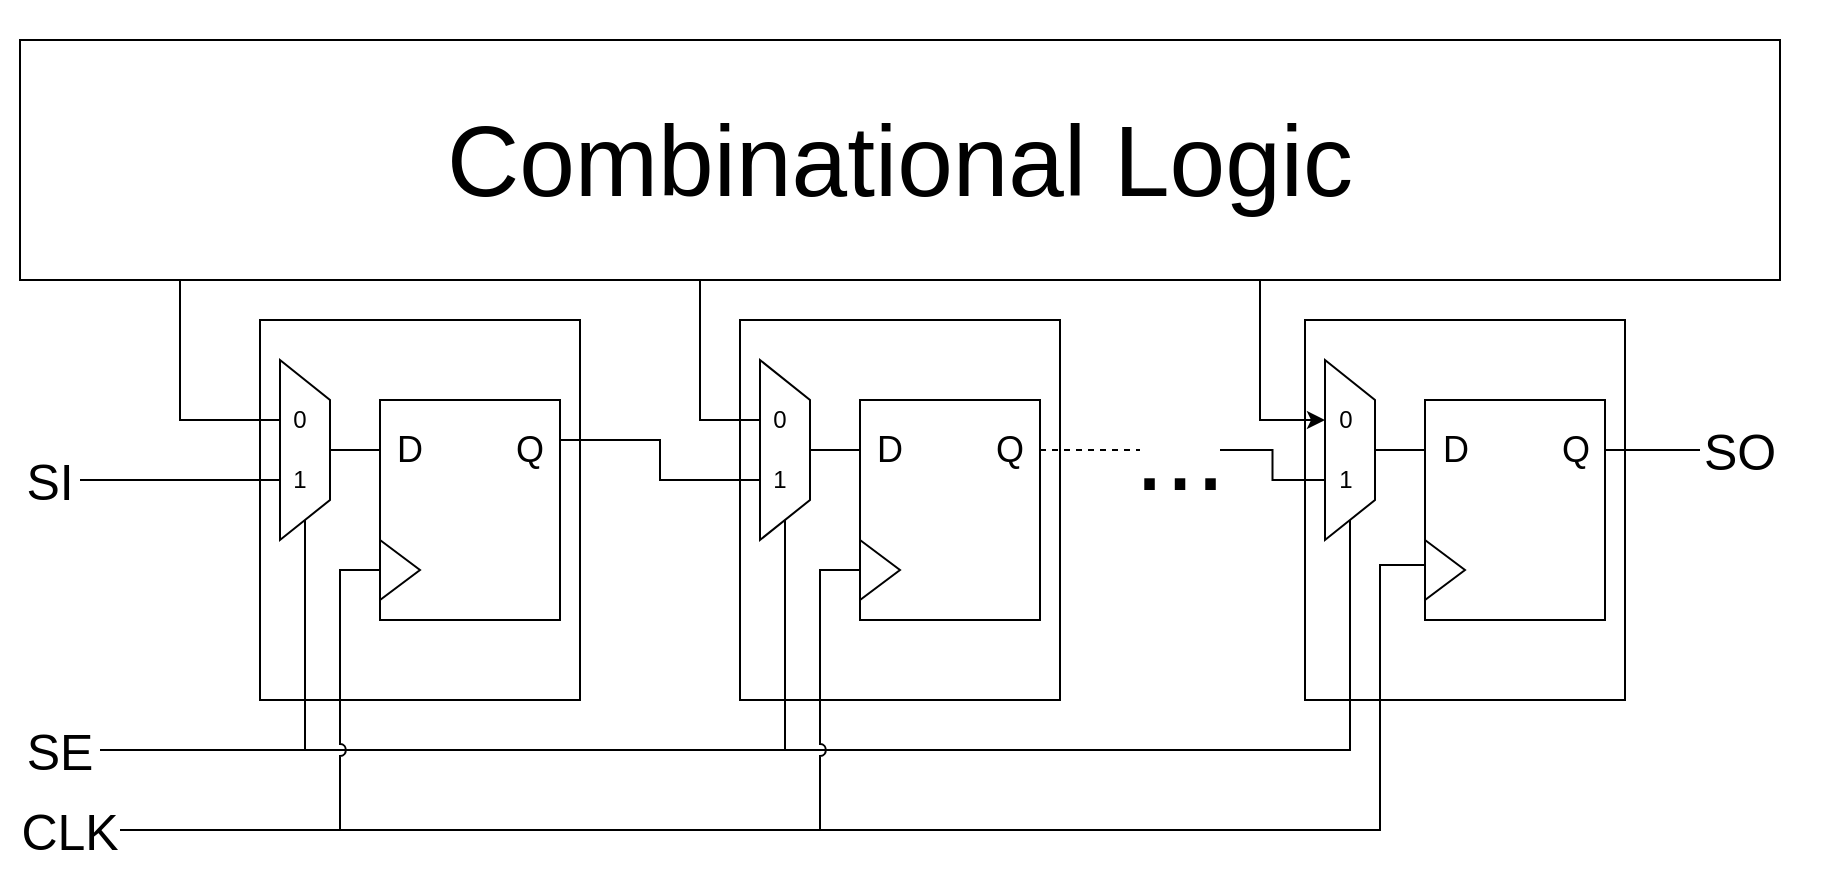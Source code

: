 <mxfile version="25.0.3">
  <diagram name="Page-1" id="7IZlaRfim9HSo66foFJ8">
    <mxGraphModel dx="1656" dy="902" grid="1" gridSize="10" guides="1" tooltips="1" connect="1" arrows="1" fold="1" page="1" pageScale="1" pageWidth="850" pageHeight="1100" math="0" shadow="0">
      <root>
        <mxCell id="0" />
        <mxCell id="1" parent="0" />
        <mxCell id="VJRqqUAFZRw3W8uB-F1p-1" value="" style="rounded=0;whiteSpace=wrap;html=1;strokeColor=none;" vertex="1" parent="1">
          <mxGeometry x="70" y="440" width="910" height="440" as="geometry" />
        </mxCell>
        <mxCell id="h_FR4b3SNnd64EsKBZ6_-36" value="" style="rounded=0;whiteSpace=wrap;html=1;" parent="1" vertex="1">
          <mxGeometry x="722.5" y="600" width="160" height="190" as="geometry" />
        </mxCell>
        <mxCell id="h_FR4b3SNnd64EsKBZ6_-1" value="" style="rounded=0;whiteSpace=wrap;html=1;" parent="1" vertex="1">
          <mxGeometry x="200" y="600" width="160" height="190" as="geometry" />
        </mxCell>
        <mxCell id="h_FR4b3SNnd64EsKBZ6_-18" value="" style="rounded=0;whiteSpace=wrap;html=1;" parent="1" vertex="1">
          <mxGeometry x="440" y="600" width="160" height="190" as="geometry" />
        </mxCell>
        <mxCell id="h_FR4b3SNnd64EsKBZ6_-32" style="edgeStyle=orthogonalEdgeStyle;rounded=0;orthogonalLoop=1;jettySize=auto;html=1;exitX=0.11;exitY=1;exitDx=0;exitDy=0;exitPerimeter=0;entryX=0;entryY=0.25;entryDx=0;entryDy=0;endArrow=none;endFill=0;" parent="1" source="h_FR4b3SNnd64EsKBZ6_-2" target="h_FR4b3SNnd64EsKBZ6_-11" edge="1">
          <mxGeometry relative="1" as="geometry">
            <Array as="points">
              <mxPoint x="160" y="520" />
              <mxPoint x="160" y="650" />
              <mxPoint x="210" y="650" />
            </Array>
          </mxGeometry>
        </mxCell>
        <mxCell id="h_FR4b3SNnd64EsKBZ6_-35" style="edgeStyle=orthogonalEdgeStyle;rounded=0;orthogonalLoop=1;jettySize=auto;html=1;exitX=0.25;exitY=1;exitDx=0;exitDy=0;exitPerimeter=0;entryX=0;entryY=0.5;entryDx=0;entryDy=0;endArrow=none;endFill=0;" parent="1" source="h_FR4b3SNnd64EsKBZ6_-2" target="h_FR4b3SNnd64EsKBZ6_-26" edge="1">
          <mxGeometry relative="1" as="geometry">
            <Array as="points">
              <mxPoint x="420" y="520" />
              <mxPoint x="420" y="650" />
            </Array>
          </mxGeometry>
        </mxCell>
        <mxCell id="h_FR4b3SNnd64EsKBZ6_-48" style="edgeStyle=orthogonalEdgeStyle;rounded=0;orthogonalLoop=1;jettySize=auto;html=1;exitX=0.67;exitY=1;exitDx=0;exitDy=0;exitPerimeter=0;entryX=0;entryY=0.5;entryDx=0;entryDy=0;" parent="1" source="h_FR4b3SNnd64EsKBZ6_-2" target="h_FR4b3SNnd64EsKBZ6_-44" edge="1">
          <mxGeometry relative="1" as="geometry">
            <Array as="points">
              <mxPoint x="700" y="520" />
              <mxPoint x="700" y="650" />
            </Array>
          </mxGeometry>
        </mxCell>
        <mxCell id="h_FR4b3SNnd64EsKBZ6_-2" value="&lt;font style=&quot;font-size: 50px;&quot;&gt;Combinational Logic&lt;/font&gt;" style="rounded=0;whiteSpace=wrap;html=1;points=[[0,0,0,0,0],[0,0.25,0,0,0],[0,0.5,0,0,0],[0,0.75,0,0,0],[0,1,0,0,0],[0.11,1,0,0,0],[0.22,1,0,0,0],[0.25,0,0,0,0],[0.25,1,0,0,0],[0.33,1,0,0,0],[0.44,1,0,0,0],[0.5,0,0,0,0],[0.5,1,0,0,0],[0.56,1,0,0,0],[0.67,1,0,0,0],[0.75,0,0,0,0],[0.75,1,0,0,0],[0.78,1,0,0,0],[0.89,1,0,0,0],[1,0,0,0,0],[1,0.25,0,0,0],[1,0.5,0,0,0],[1,0.75,0,0,0],[1,1,0,0,0]];" parent="1" vertex="1">
          <mxGeometry x="80" y="460" width="880" height="120" as="geometry" />
        </mxCell>
        <mxCell id="h_FR4b3SNnd64EsKBZ6_-7" style="edgeStyle=orthogonalEdgeStyle;rounded=0;orthogonalLoop=1;jettySize=auto;html=1;entryX=0;entryY=0.5;entryDx=0;entryDy=0;endArrow=none;endFill=0;" parent="1" source="h_FR4b3SNnd64EsKBZ6_-3" target="h_FR4b3SNnd64EsKBZ6_-6" edge="1">
          <mxGeometry relative="1" as="geometry" />
        </mxCell>
        <mxCell id="h_FR4b3SNnd64EsKBZ6_-3" value="" style="shape=trapezoid;perimeter=trapezoidPerimeter;whiteSpace=wrap;html=1;fixedSize=1;rotation=90;" parent="1" vertex="1">
          <mxGeometry x="177.5" y="652.5" width="90" height="25" as="geometry" />
        </mxCell>
        <mxCell id="h_FR4b3SNnd64EsKBZ6_-4" value="" style="rounded=0;whiteSpace=wrap;html=1;" parent="1" vertex="1">
          <mxGeometry x="260" y="640" width="90" height="110" as="geometry" />
        </mxCell>
        <mxCell id="h_FR4b3SNnd64EsKBZ6_-27" style="edgeStyle=orthogonalEdgeStyle;rounded=0;orthogonalLoop=1;jettySize=auto;html=1;entryX=0;entryY=0.5;entryDx=0;entryDy=0;endArrow=none;endFill=0;" parent="1" source="h_FR4b3SNnd64EsKBZ6_-5" target="h_FR4b3SNnd64EsKBZ6_-25" edge="1">
          <mxGeometry relative="1" as="geometry">
            <Array as="points">
              <mxPoint x="400" y="660" />
              <mxPoint x="400" y="680" />
            </Array>
          </mxGeometry>
        </mxCell>
        <mxCell id="h_FR4b3SNnd64EsKBZ6_-5" value="&lt;font style=&quot;font-size: 18px;&quot;&gt;Q&lt;/font&gt;" style="text;html=1;align=center;verticalAlign=middle;whiteSpace=wrap;rounded=0;" parent="1" vertex="1">
          <mxGeometry x="320" y="650" width="30" height="30" as="geometry" />
        </mxCell>
        <mxCell id="h_FR4b3SNnd64EsKBZ6_-6" value="&lt;font style=&quot;font-size: 18px;&quot;&gt;D&lt;/font&gt;" style="text;html=1;align=center;verticalAlign=middle;whiteSpace=wrap;rounded=0;" parent="1" vertex="1">
          <mxGeometry x="260" y="650" width="30" height="30" as="geometry" />
        </mxCell>
        <mxCell id="h_FR4b3SNnd64EsKBZ6_-9" value="" style="triangle;whiteSpace=wrap;html=1;" parent="1" vertex="1">
          <mxGeometry x="260" y="710" width="20" height="30" as="geometry" />
        </mxCell>
        <mxCell id="h_FR4b3SNnd64EsKBZ6_-10" value="1" style="text;html=1;align=center;verticalAlign=middle;whiteSpace=wrap;rounded=0;" parent="1" vertex="1">
          <mxGeometry x="210" y="670" width="20" height="20" as="geometry" />
        </mxCell>
        <mxCell id="h_FR4b3SNnd64EsKBZ6_-11" value="0" style="text;html=1;align=center;verticalAlign=middle;whiteSpace=wrap;rounded=0;" parent="1" vertex="1">
          <mxGeometry x="210" y="640" width="20" height="20" as="geometry" />
        </mxCell>
        <mxCell id="h_FR4b3SNnd64EsKBZ6_-14" style="edgeStyle=orthogonalEdgeStyle;rounded=0;orthogonalLoop=1;jettySize=auto;html=1;entryX=1;entryY=0.5;entryDx=0;entryDy=0;endArrow=none;endFill=0;" parent="1" source="h_FR4b3SNnd64EsKBZ6_-13" target="h_FR4b3SNnd64EsKBZ6_-3" edge="1">
          <mxGeometry relative="1" as="geometry" />
        </mxCell>
        <mxCell id="h_FR4b3SNnd64EsKBZ6_-31" style="edgeStyle=orthogonalEdgeStyle;rounded=0;orthogonalLoop=1;jettySize=auto;html=1;entryX=1;entryY=0.5;entryDx=0;entryDy=0;endArrow=none;endFill=0;jumpStyle=arc;" parent="1" source="h_FR4b3SNnd64EsKBZ6_-13" target="h_FR4b3SNnd64EsKBZ6_-20" edge="1">
          <mxGeometry relative="1" as="geometry" />
        </mxCell>
        <mxCell id="h_FR4b3SNnd64EsKBZ6_-46" style="edgeStyle=orthogonalEdgeStyle;rounded=0;orthogonalLoop=1;jettySize=auto;html=1;entryX=1;entryY=0.5;entryDx=0;entryDy=0;endArrow=none;endFill=0;" parent="1" source="h_FR4b3SNnd64EsKBZ6_-13" target="h_FR4b3SNnd64EsKBZ6_-38" edge="1">
          <mxGeometry relative="1" as="geometry" />
        </mxCell>
        <mxCell id="h_FR4b3SNnd64EsKBZ6_-13" value="&lt;font style=&quot;font-size: 25px;&quot;&gt;SE&lt;/font&gt;" style="text;html=1;align=center;verticalAlign=middle;whiteSpace=wrap;rounded=0;" parent="1" vertex="1">
          <mxGeometry x="80" y="800" width="40" height="30" as="geometry" />
        </mxCell>
        <mxCell id="h_FR4b3SNnd64EsKBZ6_-17" style="edgeStyle=orthogonalEdgeStyle;rounded=0;orthogonalLoop=1;jettySize=auto;html=1;entryX=0;entryY=0.5;entryDx=0;entryDy=0;endArrow=none;endFill=0;jumpStyle=arc;" parent="1" source="h_FR4b3SNnd64EsKBZ6_-16" target="h_FR4b3SNnd64EsKBZ6_-9" edge="1">
          <mxGeometry relative="1" as="geometry">
            <Array as="points">
              <mxPoint x="240" y="855" />
              <mxPoint x="240" y="725" />
            </Array>
          </mxGeometry>
        </mxCell>
        <mxCell id="h_FR4b3SNnd64EsKBZ6_-30" style="edgeStyle=orthogonalEdgeStyle;rounded=0;orthogonalLoop=1;jettySize=auto;html=1;entryX=0;entryY=0.5;entryDx=0;entryDy=0;endArrow=none;endFill=0;jumpStyle=arc;" parent="1" source="h_FR4b3SNnd64EsKBZ6_-16" target="h_FR4b3SNnd64EsKBZ6_-24" edge="1">
          <mxGeometry relative="1" as="geometry">
            <Array as="points">
              <mxPoint x="480" y="855" />
              <mxPoint x="480" y="725" />
            </Array>
          </mxGeometry>
        </mxCell>
        <mxCell id="h_FR4b3SNnd64EsKBZ6_-51" style="edgeStyle=orthogonalEdgeStyle;rounded=0;orthogonalLoop=1;jettySize=auto;html=1;entryX=0;entryY=0.75;entryDx=0;entryDy=0;endArrow=none;endFill=0;" parent="1" source="h_FR4b3SNnd64EsKBZ6_-16" target="h_FR4b3SNnd64EsKBZ6_-39" edge="1">
          <mxGeometry relative="1" as="geometry">
            <Array as="points">
              <mxPoint x="760" y="855" />
              <mxPoint x="760" y="723" />
            </Array>
          </mxGeometry>
        </mxCell>
        <mxCell id="h_FR4b3SNnd64EsKBZ6_-16" value="&lt;font style=&quot;font-size: 25px;&quot;&gt;CLK&lt;/font&gt;" style="text;html=1;align=center;verticalAlign=middle;whiteSpace=wrap;rounded=0;" parent="1" vertex="1">
          <mxGeometry x="80" y="840" width="50" height="30" as="geometry" />
        </mxCell>
        <mxCell id="h_FR4b3SNnd64EsKBZ6_-19" style="edgeStyle=orthogonalEdgeStyle;rounded=0;orthogonalLoop=1;jettySize=auto;html=1;entryX=0;entryY=0.5;entryDx=0;entryDy=0;endArrow=none;endFill=0;" parent="1" source="h_FR4b3SNnd64EsKBZ6_-20" target="h_FR4b3SNnd64EsKBZ6_-23" edge="1">
          <mxGeometry relative="1" as="geometry" />
        </mxCell>
        <mxCell id="h_FR4b3SNnd64EsKBZ6_-20" value="" style="shape=trapezoid;perimeter=trapezoidPerimeter;whiteSpace=wrap;html=1;fixedSize=1;rotation=90;" parent="1" vertex="1">
          <mxGeometry x="417.5" y="652.5" width="90" height="25" as="geometry" />
        </mxCell>
        <mxCell id="h_FR4b3SNnd64EsKBZ6_-21" value="" style="rounded=0;whiteSpace=wrap;html=1;" parent="1" vertex="1">
          <mxGeometry x="500" y="640" width="90" height="110" as="geometry" />
        </mxCell>
        <mxCell id="h_FR4b3SNnd64EsKBZ6_-49" style="edgeStyle=orthogonalEdgeStyle;rounded=0;orthogonalLoop=1;jettySize=auto;html=1;entryX=0;entryY=0.5;entryDx=0;entryDy=0;endArrow=none;endFill=0;dashed=1;" parent="1" source="h_FR4b3SNnd64EsKBZ6_-22" target="h_FR4b3SNnd64EsKBZ6_-47" edge="1">
          <mxGeometry relative="1" as="geometry">
            <Array as="points">
              <mxPoint x="640" y="665" />
            </Array>
          </mxGeometry>
        </mxCell>
        <mxCell id="h_FR4b3SNnd64EsKBZ6_-22" value="&lt;font style=&quot;font-size: 18px;&quot;&gt;Q&lt;/font&gt;" style="text;html=1;align=center;verticalAlign=middle;whiteSpace=wrap;rounded=0;" parent="1" vertex="1">
          <mxGeometry x="560" y="650" width="30" height="30" as="geometry" />
        </mxCell>
        <mxCell id="h_FR4b3SNnd64EsKBZ6_-23" value="&lt;font style=&quot;font-size: 18px;&quot;&gt;D&lt;/font&gt;" style="text;html=1;align=center;verticalAlign=middle;whiteSpace=wrap;rounded=0;" parent="1" vertex="1">
          <mxGeometry x="500" y="650" width="30" height="30" as="geometry" />
        </mxCell>
        <mxCell id="h_FR4b3SNnd64EsKBZ6_-24" value="" style="triangle;whiteSpace=wrap;html=1;" parent="1" vertex="1">
          <mxGeometry x="500" y="710" width="20" height="30" as="geometry" />
        </mxCell>
        <mxCell id="h_FR4b3SNnd64EsKBZ6_-25" value="1" style="text;html=1;align=center;verticalAlign=middle;whiteSpace=wrap;rounded=0;" parent="1" vertex="1">
          <mxGeometry x="450" y="670" width="20" height="20" as="geometry" />
        </mxCell>
        <mxCell id="h_FR4b3SNnd64EsKBZ6_-26" value="0" style="text;html=1;align=center;verticalAlign=middle;whiteSpace=wrap;rounded=0;" parent="1" vertex="1">
          <mxGeometry x="450" y="640" width="20" height="20" as="geometry" />
        </mxCell>
        <mxCell id="h_FR4b3SNnd64EsKBZ6_-34" style="edgeStyle=orthogonalEdgeStyle;rounded=0;orthogonalLoop=1;jettySize=auto;html=1;endArrow=none;endFill=0;" parent="1" source="h_FR4b3SNnd64EsKBZ6_-33" target="h_FR4b3SNnd64EsKBZ6_-10" edge="1">
          <mxGeometry relative="1" as="geometry" />
        </mxCell>
        <mxCell id="h_FR4b3SNnd64EsKBZ6_-33" value="&lt;font style=&quot;font-size: 25px;&quot;&gt;SI&lt;/font&gt;" style="text;html=1;align=center;verticalAlign=middle;whiteSpace=wrap;rounded=0;" parent="1" vertex="1">
          <mxGeometry x="80" y="665" width="30" height="30" as="geometry" />
        </mxCell>
        <mxCell id="h_FR4b3SNnd64EsKBZ6_-37" style="edgeStyle=orthogonalEdgeStyle;rounded=0;orthogonalLoop=1;jettySize=auto;html=1;entryX=0;entryY=0.5;entryDx=0;entryDy=0;endArrow=none;endFill=0;" parent="1" source="h_FR4b3SNnd64EsKBZ6_-38" target="h_FR4b3SNnd64EsKBZ6_-41" edge="1">
          <mxGeometry relative="1" as="geometry" />
        </mxCell>
        <mxCell id="h_FR4b3SNnd64EsKBZ6_-38" value="" style="shape=trapezoid;perimeter=trapezoidPerimeter;whiteSpace=wrap;html=1;fixedSize=1;rotation=90;" parent="1" vertex="1">
          <mxGeometry x="700" y="652.5" width="90" height="25" as="geometry" />
        </mxCell>
        <mxCell id="h_FR4b3SNnd64EsKBZ6_-39" value="" style="rounded=0;whiteSpace=wrap;html=1;" parent="1" vertex="1">
          <mxGeometry x="782.5" y="640" width="90" height="110" as="geometry" />
        </mxCell>
        <mxCell id="h_FR4b3SNnd64EsKBZ6_-55" style="edgeStyle=orthogonalEdgeStyle;rounded=0;orthogonalLoop=1;jettySize=auto;html=1;endArrow=none;endFill=0;entryX=0;entryY=0.5;entryDx=0;entryDy=0;" parent="1" source="h_FR4b3SNnd64EsKBZ6_-40" target="h_FR4b3SNnd64EsKBZ6_-53" edge="1">
          <mxGeometry relative="1" as="geometry">
            <mxPoint x="920" y="665" as="targetPoint" />
          </mxGeometry>
        </mxCell>
        <mxCell id="h_FR4b3SNnd64EsKBZ6_-40" value="&lt;font style=&quot;font-size: 18px;&quot;&gt;Q&lt;/font&gt;" style="text;html=1;align=center;verticalAlign=middle;whiteSpace=wrap;rounded=0;" parent="1" vertex="1">
          <mxGeometry x="842.5" y="650" width="30" height="30" as="geometry" />
        </mxCell>
        <mxCell id="h_FR4b3SNnd64EsKBZ6_-41" value="&lt;font style=&quot;font-size: 18px;&quot;&gt;D&lt;/font&gt;" style="text;html=1;align=center;verticalAlign=middle;whiteSpace=wrap;rounded=0;" parent="1" vertex="1">
          <mxGeometry x="782.5" y="650" width="30" height="30" as="geometry" />
        </mxCell>
        <mxCell id="h_FR4b3SNnd64EsKBZ6_-42" value="" style="triangle;whiteSpace=wrap;html=1;" parent="1" vertex="1">
          <mxGeometry x="782.5" y="710" width="20" height="30" as="geometry" />
        </mxCell>
        <mxCell id="h_FR4b3SNnd64EsKBZ6_-43" value="1" style="text;html=1;align=center;verticalAlign=middle;whiteSpace=wrap;rounded=0;" parent="1" vertex="1">
          <mxGeometry x="732.5" y="670" width="20" height="20" as="geometry" />
        </mxCell>
        <mxCell id="h_FR4b3SNnd64EsKBZ6_-44" value="0" style="text;html=1;align=center;verticalAlign=middle;whiteSpace=wrap;rounded=0;" parent="1" vertex="1">
          <mxGeometry x="732.5" y="640" width="20" height="20" as="geometry" />
        </mxCell>
        <mxCell id="h_FR4b3SNnd64EsKBZ6_-50" style="edgeStyle=orthogonalEdgeStyle;rounded=0;orthogonalLoop=1;jettySize=auto;html=1;endArrow=none;endFill=0;" parent="1" source="h_FR4b3SNnd64EsKBZ6_-47" target="h_FR4b3SNnd64EsKBZ6_-43" edge="1">
          <mxGeometry relative="1" as="geometry" />
        </mxCell>
        <mxCell id="h_FR4b3SNnd64EsKBZ6_-47" value="..." style="text;html=1;align=center;verticalAlign=middle;whiteSpace=wrap;rounded=0;fontSize=55;" parent="1" vertex="1">
          <mxGeometry x="640" y="657.5" width="40" height="15" as="geometry" />
        </mxCell>
        <mxCell id="h_FR4b3SNnd64EsKBZ6_-53" value="&lt;font style=&quot;font-size: 25px;&quot;&gt;SO&lt;/font&gt;" style="text;html=1;align=center;verticalAlign=middle;whiteSpace=wrap;rounded=0;" parent="1" vertex="1">
          <mxGeometry x="920" y="650" width="40" height="30" as="geometry" />
        </mxCell>
      </root>
    </mxGraphModel>
  </diagram>
</mxfile>
